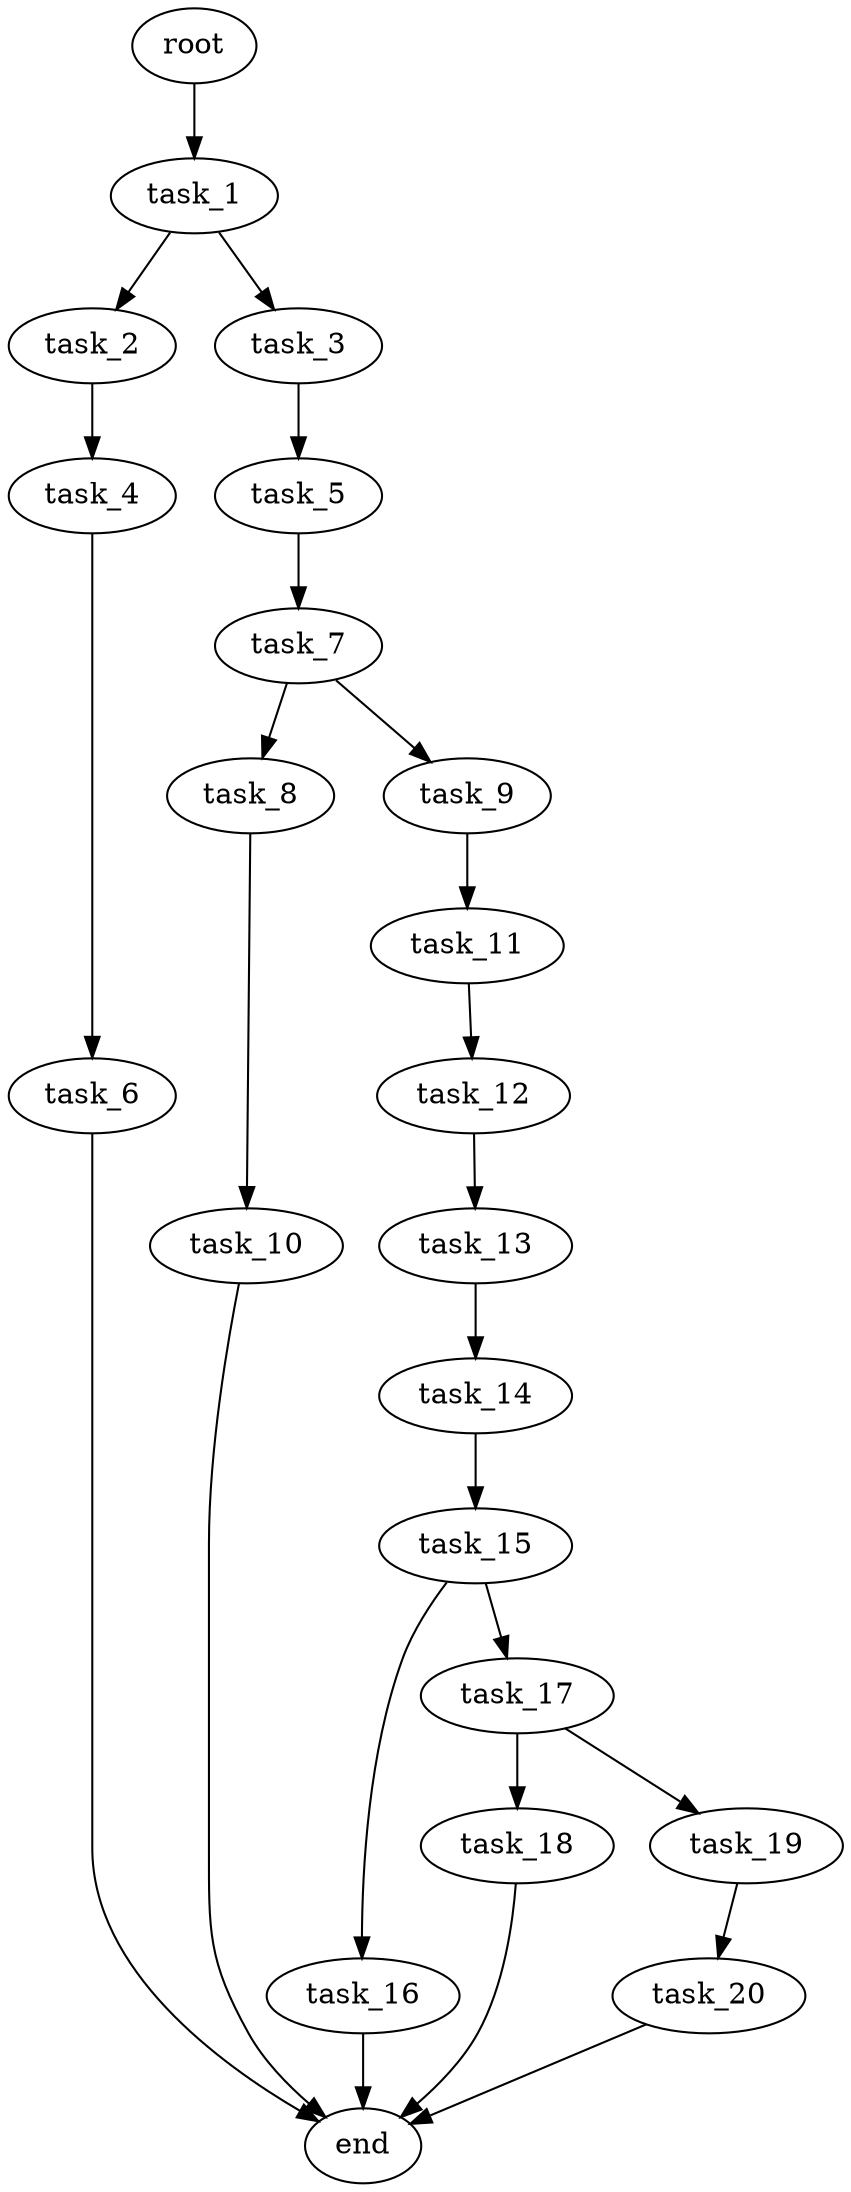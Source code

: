 digraph G {
  root [size="0.000000e+00"];
  task_1 [size="5.051759e+09"];
  task_2 [size="6.354463e+09"];
  task_3 [size="1.239605e+09"];
  task_4 [size="3.066014e+08"];
  task_5 [size="3.725295e+09"];
  task_6 [size="5.940842e+09"];
  task_7 [size="1.776659e+09"];
  task_8 [size="8.704937e+09"];
  task_9 [size="5.869216e+09"];
  task_10 [size="3.498249e+09"];
  task_11 [size="1.635973e+09"];
  task_12 [size="8.945025e+09"];
  task_13 [size="7.489862e+09"];
  task_14 [size="6.888817e+09"];
  task_15 [size="2.851409e+09"];
  task_16 [size="3.866270e+09"];
  task_17 [size="1.629911e+09"];
  task_18 [size="5.723008e+09"];
  task_19 [size="9.649211e+09"];
  task_20 [size="8.571255e+09"];
  end [size="0.000000e+00"];

  root -> task_1 [size="1.000000e-12"];
  task_1 -> task_2 [size="6.354463e+08"];
  task_1 -> task_3 [size="1.239605e+08"];
  task_2 -> task_4 [size="3.066014e+07"];
  task_3 -> task_5 [size="3.725295e+08"];
  task_4 -> task_6 [size="5.940842e+08"];
  task_5 -> task_7 [size="1.776659e+08"];
  task_6 -> end [size="1.000000e-12"];
  task_7 -> task_8 [size="8.704937e+08"];
  task_7 -> task_9 [size="5.869216e+08"];
  task_8 -> task_10 [size="3.498249e+08"];
  task_9 -> task_11 [size="1.635973e+08"];
  task_10 -> end [size="1.000000e-12"];
  task_11 -> task_12 [size="8.945025e+08"];
  task_12 -> task_13 [size="7.489862e+08"];
  task_13 -> task_14 [size="6.888817e+08"];
  task_14 -> task_15 [size="2.851409e+08"];
  task_15 -> task_16 [size="3.866270e+08"];
  task_15 -> task_17 [size="1.629911e+08"];
  task_16 -> end [size="1.000000e-12"];
  task_17 -> task_18 [size="5.723008e+08"];
  task_17 -> task_19 [size="9.649211e+08"];
  task_18 -> end [size="1.000000e-12"];
  task_19 -> task_20 [size="8.571255e+08"];
  task_20 -> end [size="1.000000e-12"];
}
